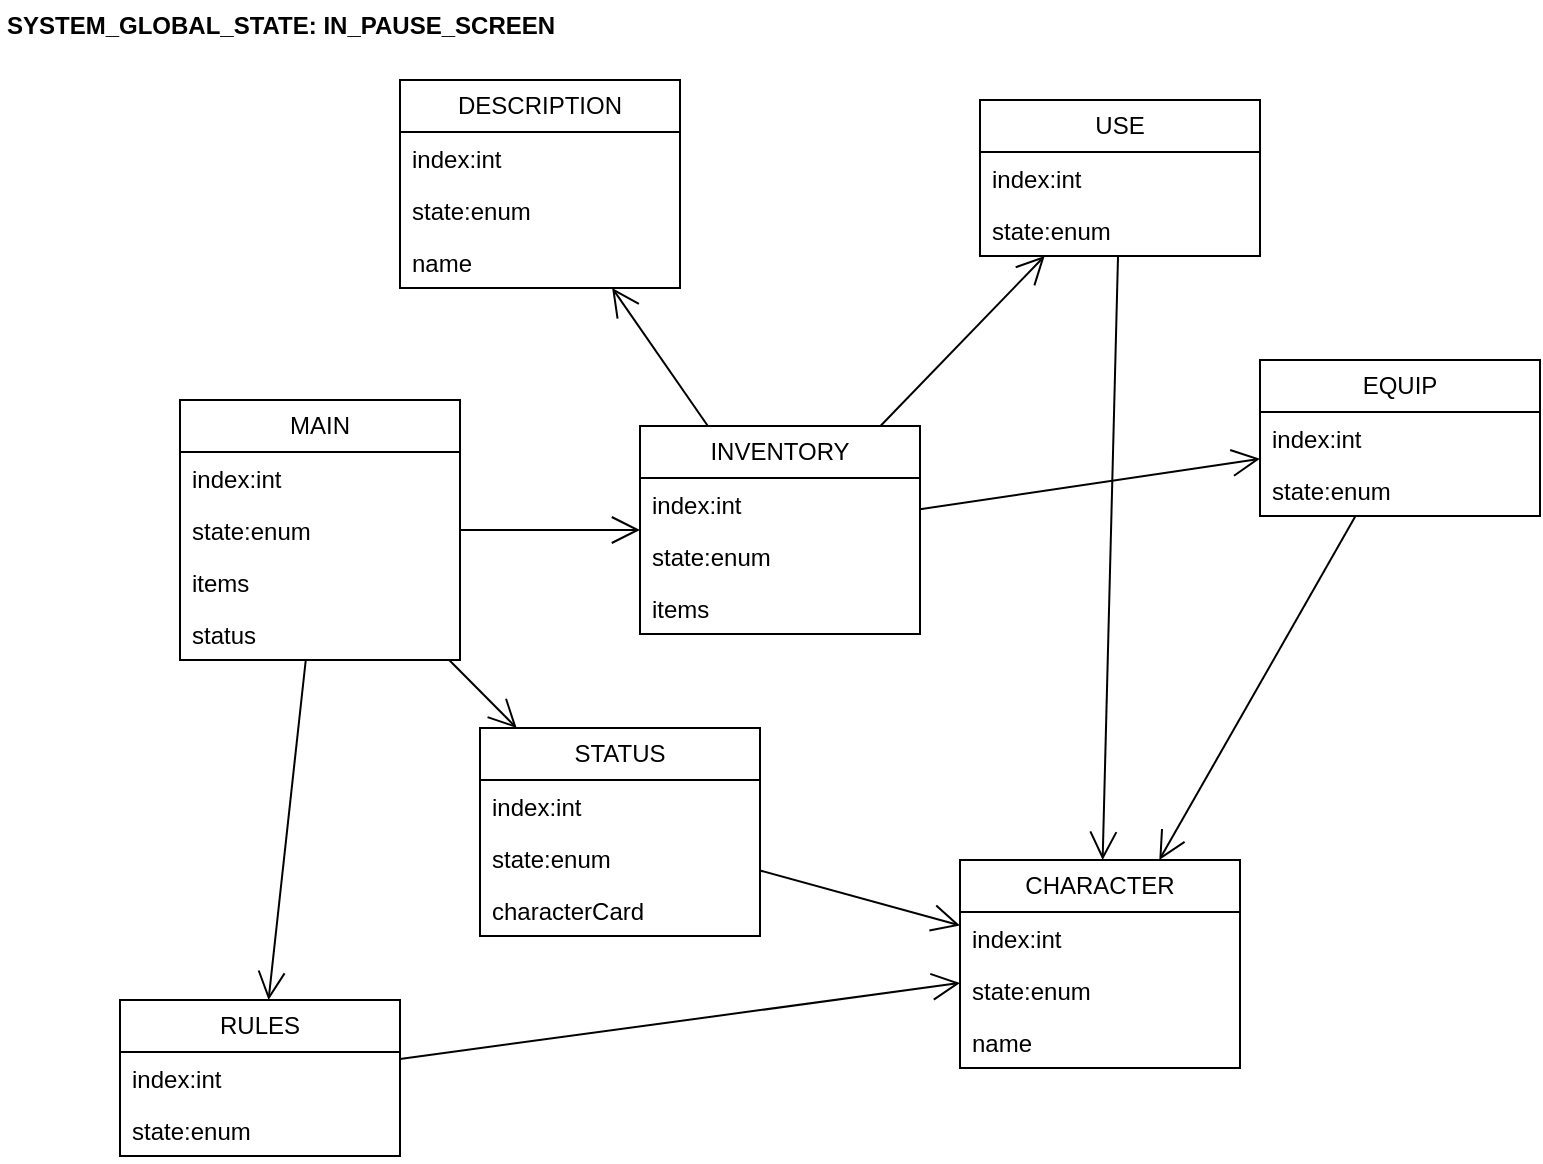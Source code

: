 <mxfile version="22.1.11" type="device">
  <diagram name="Sida-1" id="dJgMcUEWODMehq6xAFJ0">
    <mxGraphModel dx="948" dy="493" grid="1" gridSize="10" guides="1" tooltips="1" connect="1" arrows="1" fold="1" page="1" pageScale="1" pageWidth="827" pageHeight="1169" math="0" shadow="0">
      <root>
        <mxCell id="0" />
        <mxCell id="1" parent="0" />
        <mxCell id="-YtqX4MhpRfhZSpvNK9X-1" value="MAIN" style="swimlane;fontStyle=0;childLayout=stackLayout;horizontal=1;startSize=26;fillColor=none;horizontalStack=0;resizeParent=1;resizeParentMax=0;resizeLast=0;collapsible=1;marginBottom=0;whiteSpace=wrap;html=1;" vertex="1" parent="1">
          <mxGeometry x="100" y="430" width="140" height="130" as="geometry" />
        </mxCell>
        <mxCell id="-YtqX4MhpRfhZSpvNK9X-2" value="index:int" style="text;strokeColor=none;fillColor=none;align=left;verticalAlign=top;spacingLeft=4;spacingRight=4;overflow=hidden;rotatable=0;points=[[0,0.5],[1,0.5]];portConstraint=eastwest;whiteSpace=wrap;html=1;" vertex="1" parent="-YtqX4MhpRfhZSpvNK9X-1">
          <mxGeometry y="26" width="140" height="26" as="geometry" />
        </mxCell>
        <mxCell id="-YtqX4MhpRfhZSpvNK9X-3" value="state:enum" style="text;strokeColor=none;fillColor=none;align=left;verticalAlign=top;spacingLeft=4;spacingRight=4;overflow=hidden;rotatable=0;points=[[0,0.5],[1,0.5]];portConstraint=eastwest;whiteSpace=wrap;html=1;" vertex="1" parent="-YtqX4MhpRfhZSpvNK9X-1">
          <mxGeometry y="52" width="140" height="26" as="geometry" />
        </mxCell>
        <mxCell id="-YtqX4MhpRfhZSpvNK9X-4" value="items" style="text;strokeColor=none;fillColor=none;align=left;verticalAlign=top;spacingLeft=4;spacingRight=4;overflow=hidden;rotatable=0;points=[[0,0.5],[1,0.5]];portConstraint=eastwest;whiteSpace=wrap;html=1;" vertex="1" parent="-YtqX4MhpRfhZSpvNK9X-1">
          <mxGeometry y="78" width="140" height="26" as="geometry" />
        </mxCell>
        <mxCell id="-YtqX4MhpRfhZSpvNK9X-5" value="status" style="text;strokeColor=none;fillColor=none;align=left;verticalAlign=top;spacingLeft=4;spacingRight=4;overflow=hidden;rotatable=0;points=[[0,0.5],[1,0.5]];portConstraint=eastwest;whiteSpace=wrap;html=1;" vertex="1" parent="-YtqX4MhpRfhZSpvNK9X-1">
          <mxGeometry y="104" width="140" height="26" as="geometry" />
        </mxCell>
        <mxCell id="-YtqX4MhpRfhZSpvNK9X-7" value="STATUS" style="swimlane;fontStyle=0;childLayout=stackLayout;horizontal=1;startSize=26;fillColor=none;horizontalStack=0;resizeParent=1;resizeParentMax=0;resizeLast=0;collapsible=1;marginBottom=0;whiteSpace=wrap;html=1;" vertex="1" parent="1">
          <mxGeometry x="250" y="594" width="140" height="104" as="geometry" />
        </mxCell>
        <mxCell id="-YtqX4MhpRfhZSpvNK9X-8" value="index:int" style="text;strokeColor=none;fillColor=none;align=left;verticalAlign=top;spacingLeft=4;spacingRight=4;overflow=hidden;rotatable=0;points=[[0,0.5],[1,0.5]];portConstraint=eastwest;whiteSpace=wrap;html=1;" vertex="1" parent="-YtqX4MhpRfhZSpvNK9X-7">
          <mxGeometry y="26" width="140" height="26" as="geometry" />
        </mxCell>
        <mxCell id="-YtqX4MhpRfhZSpvNK9X-9" value="state:enum" style="text;strokeColor=none;fillColor=none;align=left;verticalAlign=top;spacingLeft=4;spacingRight=4;overflow=hidden;rotatable=0;points=[[0,0.5],[1,0.5]];portConstraint=eastwest;whiteSpace=wrap;html=1;" vertex="1" parent="-YtqX4MhpRfhZSpvNK9X-7">
          <mxGeometry y="52" width="140" height="26" as="geometry" />
        </mxCell>
        <mxCell id="-YtqX4MhpRfhZSpvNK9X-10" value="characterCard" style="text;strokeColor=none;fillColor=none;align=left;verticalAlign=top;spacingLeft=4;spacingRight=4;overflow=hidden;rotatable=0;points=[[0,0.5],[1,0.5]];portConstraint=eastwest;whiteSpace=wrap;html=1;" vertex="1" parent="-YtqX4MhpRfhZSpvNK9X-7">
          <mxGeometry y="78" width="140" height="26" as="geometry" />
        </mxCell>
        <mxCell id="-YtqX4MhpRfhZSpvNK9X-12" value="CHARACTER" style="swimlane;fontStyle=0;childLayout=stackLayout;horizontal=1;startSize=26;fillColor=none;horizontalStack=0;resizeParent=1;resizeParentMax=0;resizeLast=0;collapsible=1;marginBottom=0;whiteSpace=wrap;html=1;" vertex="1" parent="1">
          <mxGeometry x="490" y="660" width="140" height="104" as="geometry" />
        </mxCell>
        <mxCell id="-YtqX4MhpRfhZSpvNK9X-13" value="index:int" style="text;strokeColor=none;fillColor=none;align=left;verticalAlign=top;spacingLeft=4;spacingRight=4;overflow=hidden;rotatable=0;points=[[0,0.5],[1,0.5]];portConstraint=eastwest;whiteSpace=wrap;html=1;" vertex="1" parent="-YtqX4MhpRfhZSpvNK9X-12">
          <mxGeometry y="26" width="140" height="26" as="geometry" />
        </mxCell>
        <mxCell id="-YtqX4MhpRfhZSpvNK9X-14" value="state:enum" style="text;strokeColor=none;fillColor=none;align=left;verticalAlign=top;spacingLeft=4;spacingRight=4;overflow=hidden;rotatable=0;points=[[0,0.5],[1,0.5]];portConstraint=eastwest;whiteSpace=wrap;html=1;" vertex="1" parent="-YtqX4MhpRfhZSpvNK9X-12">
          <mxGeometry y="52" width="140" height="26" as="geometry" />
        </mxCell>
        <mxCell id="-YtqX4MhpRfhZSpvNK9X-15" value="name" style="text;strokeColor=none;fillColor=none;align=left;verticalAlign=top;spacingLeft=4;spacingRight=4;overflow=hidden;rotatable=0;points=[[0,0.5],[1,0.5]];portConstraint=eastwest;whiteSpace=wrap;html=1;" vertex="1" parent="-YtqX4MhpRfhZSpvNK9X-12">
          <mxGeometry y="78" width="140" height="26" as="geometry" />
        </mxCell>
        <mxCell id="-YtqX4MhpRfhZSpvNK9X-16" value="INVENTORY" style="swimlane;fontStyle=0;childLayout=stackLayout;horizontal=1;startSize=26;fillColor=none;horizontalStack=0;resizeParent=1;resizeParentMax=0;resizeLast=0;collapsible=1;marginBottom=0;whiteSpace=wrap;html=1;" vertex="1" parent="1">
          <mxGeometry x="330" y="443" width="140" height="104" as="geometry" />
        </mxCell>
        <mxCell id="-YtqX4MhpRfhZSpvNK9X-17" value="index:int" style="text;strokeColor=none;fillColor=none;align=left;verticalAlign=top;spacingLeft=4;spacingRight=4;overflow=hidden;rotatable=0;points=[[0,0.5],[1,0.5]];portConstraint=eastwest;whiteSpace=wrap;html=1;" vertex="1" parent="-YtqX4MhpRfhZSpvNK9X-16">
          <mxGeometry y="26" width="140" height="26" as="geometry" />
        </mxCell>
        <mxCell id="-YtqX4MhpRfhZSpvNK9X-18" value="state:enum" style="text;strokeColor=none;fillColor=none;align=left;verticalAlign=top;spacingLeft=4;spacingRight=4;overflow=hidden;rotatable=0;points=[[0,0.5],[1,0.5]];portConstraint=eastwest;whiteSpace=wrap;html=1;" vertex="1" parent="-YtqX4MhpRfhZSpvNK9X-16">
          <mxGeometry y="52" width="140" height="26" as="geometry" />
        </mxCell>
        <mxCell id="-YtqX4MhpRfhZSpvNK9X-19" value="items" style="text;strokeColor=none;fillColor=none;align=left;verticalAlign=top;spacingLeft=4;spacingRight=4;overflow=hidden;rotatable=0;points=[[0,0.5],[1,0.5]];portConstraint=eastwest;whiteSpace=wrap;html=1;" vertex="1" parent="-YtqX4MhpRfhZSpvNK9X-16">
          <mxGeometry y="78" width="140" height="26" as="geometry" />
        </mxCell>
        <mxCell id="-YtqX4MhpRfhZSpvNK9X-20" value="USE" style="swimlane;fontStyle=0;childLayout=stackLayout;horizontal=1;startSize=26;fillColor=none;horizontalStack=0;resizeParent=1;resizeParentMax=0;resizeLast=0;collapsible=1;marginBottom=0;whiteSpace=wrap;html=1;" vertex="1" parent="1">
          <mxGeometry x="500" y="280" width="140" height="78" as="geometry" />
        </mxCell>
        <mxCell id="-YtqX4MhpRfhZSpvNK9X-21" value="index:int" style="text;strokeColor=none;fillColor=none;align=left;verticalAlign=top;spacingLeft=4;spacingRight=4;overflow=hidden;rotatable=0;points=[[0,0.5],[1,0.5]];portConstraint=eastwest;whiteSpace=wrap;html=1;" vertex="1" parent="-YtqX4MhpRfhZSpvNK9X-20">
          <mxGeometry y="26" width="140" height="26" as="geometry" />
        </mxCell>
        <mxCell id="-YtqX4MhpRfhZSpvNK9X-22" value="state:enum" style="text;strokeColor=none;fillColor=none;align=left;verticalAlign=top;spacingLeft=4;spacingRight=4;overflow=hidden;rotatable=0;points=[[0,0.5],[1,0.5]];portConstraint=eastwest;whiteSpace=wrap;html=1;" vertex="1" parent="-YtqX4MhpRfhZSpvNK9X-20">
          <mxGeometry y="52" width="140" height="26" as="geometry" />
        </mxCell>
        <mxCell id="-YtqX4MhpRfhZSpvNK9X-24" value="EQUIP" style="swimlane;fontStyle=0;childLayout=stackLayout;horizontal=1;startSize=26;fillColor=none;horizontalStack=0;resizeParent=1;resizeParentMax=0;resizeLast=0;collapsible=1;marginBottom=0;whiteSpace=wrap;html=1;" vertex="1" parent="1">
          <mxGeometry x="640" y="410" width="140" height="78" as="geometry" />
        </mxCell>
        <mxCell id="-YtqX4MhpRfhZSpvNK9X-25" value="index:int" style="text;strokeColor=none;fillColor=none;align=left;verticalAlign=top;spacingLeft=4;spacingRight=4;overflow=hidden;rotatable=0;points=[[0,0.5],[1,0.5]];portConstraint=eastwest;whiteSpace=wrap;html=1;" vertex="1" parent="-YtqX4MhpRfhZSpvNK9X-24">
          <mxGeometry y="26" width="140" height="26" as="geometry" />
        </mxCell>
        <mxCell id="-YtqX4MhpRfhZSpvNK9X-26" value="state:enum" style="text;strokeColor=none;fillColor=none;align=left;verticalAlign=top;spacingLeft=4;spacingRight=4;overflow=hidden;rotatable=0;points=[[0,0.5],[1,0.5]];portConstraint=eastwest;whiteSpace=wrap;html=1;" vertex="1" parent="-YtqX4MhpRfhZSpvNK9X-24">
          <mxGeometry y="52" width="140" height="26" as="geometry" />
        </mxCell>
        <mxCell id="-YtqX4MhpRfhZSpvNK9X-28" value="" style="endArrow=open;endFill=1;endSize=12;html=1;rounded=0;" edge="1" parent="1" source="-YtqX4MhpRfhZSpvNK9X-1" target="-YtqX4MhpRfhZSpvNK9X-16">
          <mxGeometry width="160" relative="1" as="geometry">
            <mxPoint x="420" y="660" as="sourcePoint" />
            <mxPoint x="580" y="660" as="targetPoint" />
          </mxGeometry>
        </mxCell>
        <mxCell id="-YtqX4MhpRfhZSpvNK9X-29" value="" style="endArrow=open;endFill=1;endSize=12;html=1;rounded=0;" edge="1" parent="1" source="-YtqX4MhpRfhZSpvNK9X-1" target="-YtqX4MhpRfhZSpvNK9X-7">
          <mxGeometry width="160" relative="1" as="geometry">
            <mxPoint x="250" y="509" as="sourcePoint" />
            <mxPoint x="360" y="514" as="targetPoint" />
          </mxGeometry>
        </mxCell>
        <mxCell id="-YtqX4MhpRfhZSpvNK9X-30" value="DESCRIPTION" style="swimlane;fontStyle=0;childLayout=stackLayout;horizontal=1;startSize=26;fillColor=none;horizontalStack=0;resizeParent=1;resizeParentMax=0;resizeLast=0;collapsible=1;marginBottom=0;whiteSpace=wrap;html=1;" vertex="1" parent="1">
          <mxGeometry x="210" y="270" width="140" height="104" as="geometry" />
        </mxCell>
        <mxCell id="-YtqX4MhpRfhZSpvNK9X-31" value="index:int" style="text;strokeColor=none;fillColor=none;align=left;verticalAlign=top;spacingLeft=4;spacingRight=4;overflow=hidden;rotatable=0;points=[[0,0.5],[1,0.5]];portConstraint=eastwest;whiteSpace=wrap;html=1;" vertex="1" parent="-YtqX4MhpRfhZSpvNK9X-30">
          <mxGeometry y="26" width="140" height="26" as="geometry" />
        </mxCell>
        <mxCell id="-YtqX4MhpRfhZSpvNK9X-32" value="state:enum" style="text;strokeColor=none;fillColor=none;align=left;verticalAlign=top;spacingLeft=4;spacingRight=4;overflow=hidden;rotatable=0;points=[[0,0.5],[1,0.5]];portConstraint=eastwest;whiteSpace=wrap;html=1;" vertex="1" parent="-YtqX4MhpRfhZSpvNK9X-30">
          <mxGeometry y="52" width="140" height="26" as="geometry" />
        </mxCell>
        <mxCell id="-YtqX4MhpRfhZSpvNK9X-33" value="name" style="text;strokeColor=none;fillColor=none;align=left;verticalAlign=top;spacingLeft=4;spacingRight=4;overflow=hidden;rotatable=0;points=[[0,0.5],[1,0.5]];portConstraint=eastwest;whiteSpace=wrap;html=1;" vertex="1" parent="-YtqX4MhpRfhZSpvNK9X-30">
          <mxGeometry y="78" width="140" height="26" as="geometry" />
        </mxCell>
        <mxCell id="-YtqX4MhpRfhZSpvNK9X-34" value="" style="endArrow=open;endFill=1;endSize=12;html=1;rounded=0;" edge="1" parent="1" source="-YtqX4MhpRfhZSpvNK9X-16" target="-YtqX4MhpRfhZSpvNK9X-30">
          <mxGeometry width="160" relative="1" as="geometry">
            <mxPoint x="250" y="501" as="sourcePoint" />
            <mxPoint x="354" y="496" as="targetPoint" />
          </mxGeometry>
        </mxCell>
        <mxCell id="-YtqX4MhpRfhZSpvNK9X-35" value="" style="endArrow=open;endFill=1;endSize=12;html=1;rounded=0;" edge="1" parent="1" source="-YtqX4MhpRfhZSpvNK9X-16" target="-YtqX4MhpRfhZSpvNK9X-20">
          <mxGeometry width="160" relative="1" as="geometry">
            <mxPoint x="374" y="453" as="sourcePoint" />
            <mxPoint x="326" y="384" as="targetPoint" />
          </mxGeometry>
        </mxCell>
        <mxCell id="-YtqX4MhpRfhZSpvNK9X-36" value="" style="endArrow=open;endFill=1;endSize=12;html=1;rounded=0;" edge="1" parent="1" source="-YtqX4MhpRfhZSpvNK9X-16" target="-YtqX4MhpRfhZSpvNK9X-24">
          <mxGeometry width="160" relative="1" as="geometry">
            <mxPoint x="445" y="453" as="sourcePoint" />
            <mxPoint x="495" y="380" as="targetPoint" />
          </mxGeometry>
        </mxCell>
        <mxCell id="-YtqX4MhpRfhZSpvNK9X-37" value="" style="endArrow=open;endFill=1;endSize=12;html=1;rounded=0;" edge="1" parent="1" source="-YtqX4MhpRfhZSpvNK9X-20" target="-YtqX4MhpRfhZSpvNK9X-12">
          <mxGeometry width="160" relative="1" as="geometry">
            <mxPoint x="710" y="620" as="sourcePoint" />
            <mxPoint x="870" y="620" as="targetPoint" />
          </mxGeometry>
        </mxCell>
        <mxCell id="-YtqX4MhpRfhZSpvNK9X-38" value="" style="endArrow=open;endFill=1;endSize=12;html=1;rounded=0;" edge="1" parent="1" source="-YtqX4MhpRfhZSpvNK9X-7" target="-YtqX4MhpRfhZSpvNK9X-12">
          <mxGeometry width="160" relative="1" as="geometry">
            <mxPoint x="720" y="630" as="sourcePoint" />
            <mxPoint x="880" y="630" as="targetPoint" />
          </mxGeometry>
        </mxCell>
        <mxCell id="-YtqX4MhpRfhZSpvNK9X-39" value="" style="endArrow=open;endFill=1;endSize=12;html=1;rounded=0;" edge="1" parent="1" source="-YtqX4MhpRfhZSpvNK9X-24" target="-YtqX4MhpRfhZSpvNK9X-12">
          <mxGeometry width="160" relative="1" as="geometry">
            <mxPoint x="730" y="640" as="sourcePoint" />
            <mxPoint x="890" y="640" as="targetPoint" />
          </mxGeometry>
        </mxCell>
        <mxCell id="-YtqX4MhpRfhZSpvNK9X-44" value="RULES" style="swimlane;fontStyle=0;childLayout=stackLayout;horizontal=1;startSize=26;fillColor=none;horizontalStack=0;resizeParent=1;resizeParentMax=0;resizeLast=0;collapsible=1;marginBottom=0;whiteSpace=wrap;html=1;" vertex="1" parent="1">
          <mxGeometry x="70" y="730" width="140" height="78" as="geometry" />
        </mxCell>
        <mxCell id="-YtqX4MhpRfhZSpvNK9X-45" value="index:int" style="text;strokeColor=none;fillColor=none;align=left;verticalAlign=top;spacingLeft=4;spacingRight=4;overflow=hidden;rotatable=0;points=[[0,0.5],[1,0.5]];portConstraint=eastwest;whiteSpace=wrap;html=1;" vertex="1" parent="-YtqX4MhpRfhZSpvNK9X-44">
          <mxGeometry y="26" width="140" height="26" as="geometry" />
        </mxCell>
        <mxCell id="-YtqX4MhpRfhZSpvNK9X-46" value="state:enum" style="text;strokeColor=none;fillColor=none;align=left;verticalAlign=top;spacingLeft=4;spacingRight=4;overflow=hidden;rotatable=0;points=[[0,0.5],[1,0.5]];portConstraint=eastwest;whiteSpace=wrap;html=1;" vertex="1" parent="-YtqX4MhpRfhZSpvNK9X-44">
          <mxGeometry y="52" width="140" height="26" as="geometry" />
        </mxCell>
        <mxCell id="-YtqX4MhpRfhZSpvNK9X-49" value="" style="endArrow=open;endFill=1;endSize=12;html=1;rounded=0;" edge="1" parent="1" source="-YtqX4MhpRfhZSpvNK9X-1" target="-YtqX4MhpRfhZSpvNK9X-44">
          <mxGeometry width="160" relative="1" as="geometry">
            <mxPoint x="30" y="650" as="sourcePoint" />
            <mxPoint x="190" y="650" as="targetPoint" />
          </mxGeometry>
        </mxCell>
        <mxCell id="-YtqX4MhpRfhZSpvNK9X-50" value="" style="endArrow=open;endFill=1;endSize=12;html=1;rounded=0;" edge="1" parent="1" source="-YtqX4MhpRfhZSpvNK9X-44" target="-YtqX4MhpRfhZSpvNK9X-12">
          <mxGeometry width="160" relative="1" as="geometry">
            <mxPoint x="310" y="800" as="sourcePoint" />
            <mxPoint x="540" y="830" as="targetPoint" />
          </mxGeometry>
        </mxCell>
        <mxCell id="-YtqX4MhpRfhZSpvNK9X-51" value="SYSTEM_GLOBAL_STATE: IN_PAUSE_SCREEN" style="text;align=center;fontStyle=1;verticalAlign=middle;spacingLeft=3;spacingRight=3;strokeColor=none;rotatable=0;points=[[0,0.5],[1,0.5]];portConstraint=eastwest;html=1;" vertex="1" parent="1">
          <mxGeometry x="10" y="230" width="280" height="26" as="geometry" />
        </mxCell>
      </root>
    </mxGraphModel>
  </diagram>
</mxfile>
